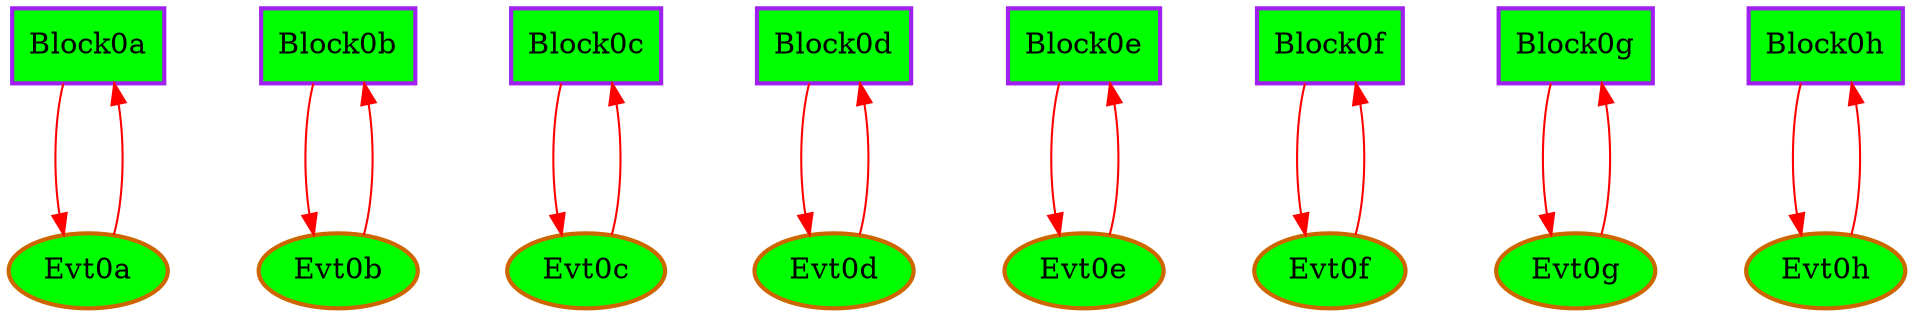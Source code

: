 digraph G {
graph [root="Demo",rankdir   = TB, nodesep           = 0.6, mindist     = 1.0, ranksep = 1.0, overlap = false]
node [style     = "filled", fillcolor = "white", color = "black"]
Block0a[cpu="0", flags="0x00108107", type="block", tperiod="1000000000", pattern="PPS0a", patentry="false", patexit="true", beamproc="undefined", bpentry="false", bpexit="false", qlo="true", qhi="false", qil="false", shape     = "rectangle", fillcolor = "green", penwidth=2, color = "purple"];
Block0b[cpu="0", flags="0x00108107", type="block", tperiod="1000000000", pattern="PPS0b", patentry="false", patexit="true", beamproc="undefined", bpentry="false", bpexit="false", qlo="true", qhi="false", qil="false", shape     = "rectangle", fillcolor = "green", penwidth=2, color = "purple"];
Block0c[cpu="0", flags="0x00108107", type="block", tperiod="1000000000", pattern="PPS0c", patentry="false", patexit="true", beamproc="undefined", bpentry="false", bpexit="false", qlo="true", qhi="false", qil="false", shape     = "rectangle", fillcolor = "green", penwidth=2, color = "purple"];
Block0d[cpu="0", flags="0x00108107", type="block", tperiod="1000000000", pattern="PPS0d", patentry="false", patexit="true", beamproc="undefined", bpentry="false", bpexit="false", qlo="true", qhi="false", qil="false", shape     = "rectangle", fillcolor = "green", penwidth=2, color = "purple"];
Block0e[cpu="0", flags="0x00108107", type="block", tperiod="1000000000", pattern="PPS0e", patentry="false", patexit="true", beamproc="undefined", bpentry="false", bpexit="false", qlo="true", qhi="false", qil="false", shape     = "rectangle", fillcolor = "green", penwidth=2, color = "purple"];
Block0f[cpu="0", flags="0x00108107", type="block", tperiod="1000000000", pattern="PPS0f", patentry="false", patexit="true", beamproc="undefined", bpentry="false", bpexit="false", qlo="true", qhi="false", qil="false", shape     = "rectangle", fillcolor = "green", penwidth=2, color = "purple"];
Block0g[cpu="0", flags="0x00108107", type="block", tperiod="1000000000", pattern="PPS0g", patentry="false", patexit="true", beamproc="undefined", bpentry="false", bpexit="false", qlo="true", qhi="false", qil="false", shape     = "rectangle", fillcolor = "green", penwidth=2, color = "purple"];
Block0h[cpu="0", flags="0x00108107", type="block", tperiod="1000000000", pattern="PPS0h", patentry="false", patexit="true", beamproc="undefined", bpentry="false", bpexit="false", qlo="true", qhi="false", qil="false", shape     = "rectangle", fillcolor = "green", penwidth=2, color = "purple"];
Evt0a[cpu="0", flags="0x00002102", type="tmsg", toffs="0", pattern="PPS0a", patentry="true", patexit="false", beamproc="undefined", bpentry="false", bpexit="false", fid="1", gid="10", evtno="210", beamin="0", bpcstart="0", sid="0", bpid="0", reqnobeam="0", vacc="0", id="0x100a0d2000000000", par="0x0000000000000030", tef="0", shape     = "oval", fillcolor = "green", penwidth=2, color = "darkorange3"];
Evt0b[cpu="0", flags="0x00002102", type="tmsg", toffs="0", pattern="PPS0b", patentry="true", patexit="false", beamproc="undefined", bpentry="false", bpexit="false", fid="1", gid="10", evtno="210", beamin="0", bpcstart="0", sid="0", bpid="0", reqnobeam="0", vacc="0", id="0x100a0d2000000000", par="0x0000000000000031", tef="0", shape     = "oval", fillcolor = "green", penwidth=2, color = "darkorange3"];
Evt0c[cpu="0", flags="0x00002102", type="tmsg", toffs="0", pattern="PPS0c", patentry="true", patexit="false", beamproc="undefined", bpentry="false", bpexit="false", fid="1", gid="10", evtno="210", beamin="0", bpcstart="0", sid="0", bpid="0", reqnobeam="0", vacc="0", id="0x100a0d2000000000", par="0x0000000000000032", tef="0", shape     = "oval", fillcolor = "green", penwidth=2, color = "darkorange3"];
Evt0d[cpu="0", flags="0x00002102", type="tmsg", toffs="0", pattern="PPS0d", patentry="true", patexit="false", beamproc="undefined", bpentry="false", bpexit="false", fid="1", gid="10", evtno="210", beamin="0", bpcstart="0", sid="0", bpid="0", reqnobeam="0", vacc="0", id="0x100a0d2000000000", par="0x0000000000000033", tef="0", shape     = "oval", fillcolor = "green", penwidth=2, color = "darkorange3"];
Evt0e[cpu="0", flags="0x00002102", type="tmsg", toffs="0", pattern="PPS0e", patentry="true", patexit="false", beamproc="undefined", bpentry="false", bpexit="false", fid="1", gid="10", evtno="210", beamin="0", bpcstart="0", sid="0", bpid="0", reqnobeam="0", vacc="0", id="0x100a0d2000000000", par="0x0000000000000034", tef="0", shape     = "oval", fillcolor = "green", penwidth=2, color = "darkorange3"];
Evt0f[cpu="0", flags="0x00002102", type="tmsg", toffs="0", pattern="PPS0f", patentry="true", patexit="false", beamproc="undefined", bpentry="false", bpexit="false", fid="1", gid="10", evtno="210", beamin="0", bpcstart="0", sid="0", bpid="0", reqnobeam="0", vacc="0", id="0x100a0d2000000000", par="0x0000000000000032", tef="0", shape     = "oval", fillcolor = "green", penwidth=2, color = "darkorange3"];
Evt0g[cpu="0", flags="0x00002102", type="tmsg", toffs="0", pattern="PPS0g", patentry="true", patexit="false", beamproc="undefined", bpentry="false", bpexit="false", fid="1", gid="10", evtno="210", beamin="0", bpcstart="0", sid="0", bpid="0", reqnobeam="0", vacc="0", id="0x100a0d2000000000", par="0x0000000000000036", tef="0", shape     = "oval", fillcolor = "green", penwidth=2, color = "darkorange3"];
Evt0h[cpu="0", flags="0x00002102", type="tmsg", toffs="0", pattern="PPS0h", patentry="true", patexit="false", beamproc="undefined", bpentry="false", bpexit="false", fid="1", gid="10", evtno="210", beamin="0", bpcstart="0", sid="0", bpid="0", reqnobeam="0", vacc="0", id="0x100a0d2000000000", par="0x0000000000000037", tef="0", shape     = "oval", fillcolor = "green", penwidth=2, color = "darkorange3"];
Block0a->Evt0a [type="defdst", color = "red"];
Block0b->Evt0b [type="defdst", color = "red"];
Block0c->Evt0c [type="defdst", color = "red"];
Block0d->Evt0d [type="defdst", color = "red"];
Block0e->Evt0e [type="defdst", color = "red"];
Evt0a->Block0a [type="defdst", color = "red"];
Block0f->Evt0f [type="defdst", color = "red"];
Block0g->Evt0g [type="defdst", color = "red"];
Block0h->Evt0h [type="defdst", color = "red"];
Evt0b->Block0b [type="defdst", color = "red"];
Evt0c->Block0c [type="defdst", color = "red"];
Evt0d->Block0d [type="defdst", color = "red"];
Evt0e->Block0e [type="defdst", color = "red"];
Evt0f->Block0f [type="defdst", color = "red"];
Evt0g->Block0g [type="defdst", color = "red"];
Evt0h->Block0h [type="defdst", color = "red"];
}
